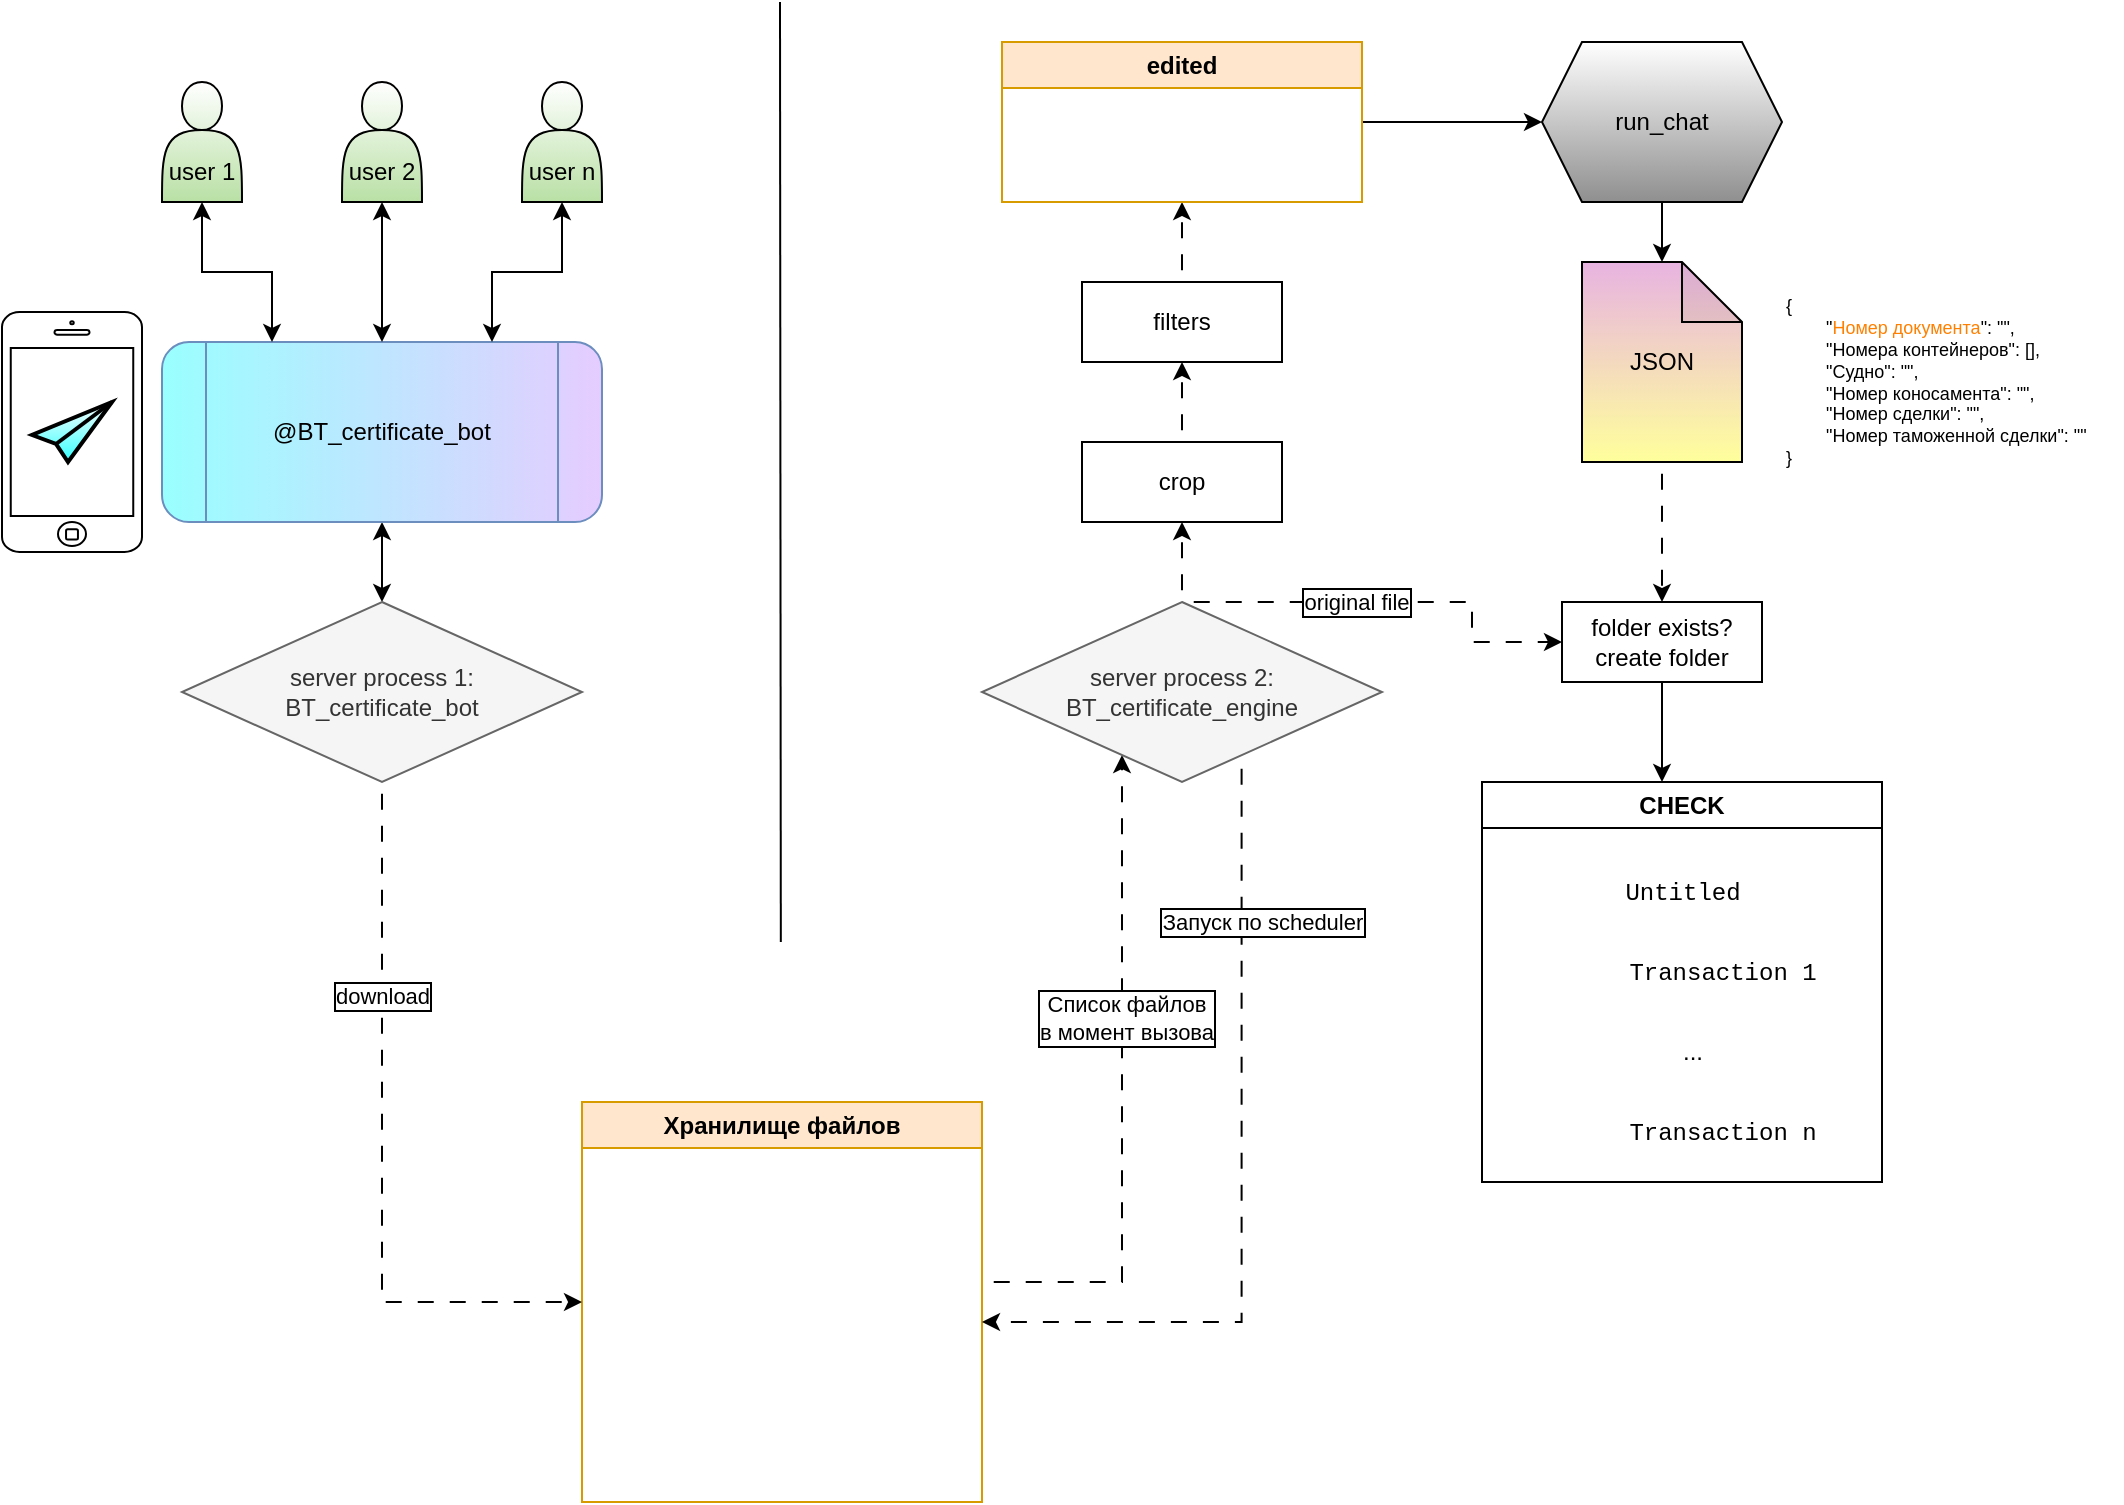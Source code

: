 <mxfile version="24.7.6">
  <diagram name="Страница — 1" id="nFlIvW7RXUWw04aqbfRn">
    <mxGraphModel dx="1434" dy="772" grid="1" gridSize="10" guides="1" tooltips="1" connect="1" arrows="1" fold="1" page="1" pageScale="1" pageWidth="1169" pageHeight="827" math="0" shadow="0">
      <root>
        <mxCell id="0" />
        <mxCell id="1" parent="0" />
        <mxCell id="kq3kGYvFlhLmw1rVurGL-52" value="" style="html=1;verticalLabelPosition=bottom;labelBackgroundColor=#ffffff;verticalAlign=top;shadow=0;dashed=0;strokeWidth=1;shape=mxgraph.ios7.misc.iphone;strokeColor=#000000;" vertex="1" parent="1">
          <mxGeometry x="100" y="195" width="70" height="120" as="geometry" />
        </mxCell>
        <mxCell id="kq3kGYvFlhLmw1rVurGL-1" value="" style="endArrow=none;html=1;rounded=0;" edge="1" parent="1">
          <mxGeometry width="50" height="50" relative="1" as="geometry">
            <mxPoint x="489.41" y="510" as="sourcePoint" />
            <mxPoint x="489" y="40" as="targetPoint" />
          </mxGeometry>
        </mxCell>
        <mxCell id="kq3kGYvFlhLmw1rVurGL-22" style="edgeStyle=orthogonalEdgeStyle;rounded=0;orthogonalLoop=1;jettySize=auto;html=1;flowAnimation=1;" edge="1" parent="1" target="kq3kGYvFlhLmw1rVurGL-16">
          <mxGeometry relative="1" as="geometry">
            <mxPoint x="590" y="680" as="sourcePoint" />
            <mxPoint x="670" y="440" as="targetPoint" />
            <Array as="points">
              <mxPoint x="660" y="680" />
            </Array>
          </mxGeometry>
        </mxCell>
        <mxCell id="kq3kGYvFlhLmw1rVurGL-23" value="Список файлов&lt;div&gt;в момент вызова&lt;/div&gt;" style="edgeLabel;html=1;align=center;verticalAlign=middle;resizable=0;points=[];labelBorderColor=default;" vertex="1" connectable="0" parent="kq3kGYvFlhLmw1rVurGL-22">
          <mxGeometry x="0.214" y="-2" relative="1" as="geometry">
            <mxPoint as="offset" />
          </mxGeometry>
        </mxCell>
        <mxCell id="kq3kGYvFlhLmw1rVurGL-2" value="Хранилище файлов" style="swimlane;whiteSpace=wrap;html=1;fillColor=#ffe6cc;strokeColor=#d79b00;" vertex="1" parent="1">
          <mxGeometry x="390" y="590" width="200" height="200" as="geometry" />
        </mxCell>
        <mxCell id="kq3kGYvFlhLmw1rVurGL-6" style="edgeStyle=orthogonalEdgeStyle;rounded=0;orthogonalLoop=1;jettySize=auto;html=1;entryX=0.5;entryY=0;entryDx=0;entryDy=0;startArrow=classic;startFill=1;" edge="1" parent="1" source="kq3kGYvFlhLmw1rVurGL-3" target="kq3kGYvFlhLmw1rVurGL-4">
          <mxGeometry relative="1" as="geometry" />
        </mxCell>
        <mxCell id="kq3kGYvFlhLmw1rVurGL-3" value="&lt;div&gt;&lt;span style=&quot;background-color: initial;&quot;&gt;@BT_certificate_bot&lt;/span&gt;&lt;br&gt;&lt;/div&gt;" style="shape=process;whiteSpace=wrap;html=1;backgroundOutline=1;fillColor=#E5CCFF;strokeColor=#6c8ebf;gradientColor=#99FFFF;gradientDirection=west;rounded=1;" vertex="1" parent="1">
          <mxGeometry x="180" y="210" width="220" height="90" as="geometry" />
        </mxCell>
        <mxCell id="kq3kGYvFlhLmw1rVurGL-14" style="edgeStyle=orthogonalEdgeStyle;rounded=0;orthogonalLoop=1;jettySize=auto;html=1;entryX=0;entryY=0.5;entryDx=0;entryDy=0;flowAnimation=1;" edge="1" parent="1" source="kq3kGYvFlhLmw1rVurGL-4" target="kq3kGYvFlhLmw1rVurGL-2">
          <mxGeometry relative="1" as="geometry" />
        </mxCell>
        <mxCell id="kq3kGYvFlhLmw1rVurGL-18" value="download" style="edgeLabel;html=1;align=center;verticalAlign=middle;resizable=0;points=[];labelBorderColor=default;" vertex="1" connectable="0" parent="kq3kGYvFlhLmw1rVurGL-14">
          <mxGeometry x="-0.406" relative="1" as="geometry">
            <mxPoint as="offset" />
          </mxGeometry>
        </mxCell>
        <mxCell id="kq3kGYvFlhLmw1rVurGL-4" value="&lt;div&gt;server process 1:&lt;/div&gt;BT_certificate_bot" style="rhombus;whiteSpace=wrap;html=1;fillColor=#f5f5f5;fontColor=#333333;strokeColor=#666666;" vertex="1" parent="1">
          <mxGeometry x="190" y="340" width="200" height="90" as="geometry" />
        </mxCell>
        <mxCell id="kq3kGYvFlhLmw1rVurGL-11" style="edgeStyle=orthogonalEdgeStyle;rounded=0;orthogonalLoop=1;jettySize=auto;html=1;entryX=0.5;entryY=0;entryDx=0;entryDy=0;startArrow=classic;startFill=1;flowAnimation=0;" edge="1" parent="1" source="kq3kGYvFlhLmw1rVurGL-7" target="kq3kGYvFlhLmw1rVurGL-3">
          <mxGeometry relative="1" as="geometry" />
        </mxCell>
        <mxCell id="kq3kGYvFlhLmw1rVurGL-7" value="&lt;div&gt;&lt;br&gt;&lt;/div&gt;&lt;div&gt;&lt;br&gt;&lt;/div&gt;&lt;div&gt;user 2&lt;/div&gt;" style="shape=actor;whiteSpace=wrap;html=1;gradientColor=#B9E0A5;" vertex="1" parent="1">
          <mxGeometry x="270" y="80" width="40" height="60" as="geometry" />
        </mxCell>
        <mxCell id="kq3kGYvFlhLmw1rVurGL-12" style="edgeStyle=orthogonalEdgeStyle;rounded=0;orthogonalLoop=1;jettySize=auto;html=1;entryX=0.75;entryY=0;entryDx=0;entryDy=0;startArrow=classic;startFill=1;flowAnimation=0;" edge="1" parent="1" source="kq3kGYvFlhLmw1rVurGL-8" target="kq3kGYvFlhLmw1rVurGL-3">
          <mxGeometry relative="1" as="geometry" />
        </mxCell>
        <mxCell id="kq3kGYvFlhLmw1rVurGL-8" value="&lt;div&gt;&lt;br&gt;&lt;/div&gt;&lt;div&gt;&lt;br&gt;&lt;/div&gt;&lt;div&gt;user n&lt;/div&gt;" style="shape=actor;whiteSpace=wrap;html=1;gradientColor=#B9E0A5;" vertex="1" parent="1">
          <mxGeometry x="360" y="80" width="40" height="60" as="geometry" />
        </mxCell>
        <mxCell id="kq3kGYvFlhLmw1rVurGL-10" style="edgeStyle=orthogonalEdgeStyle;rounded=0;orthogonalLoop=1;jettySize=auto;html=1;entryX=0.25;entryY=0;entryDx=0;entryDy=0;startArrow=classic;startFill=1;flowAnimation=0;" edge="1" parent="1" source="kq3kGYvFlhLmw1rVurGL-9" target="kq3kGYvFlhLmw1rVurGL-3">
          <mxGeometry relative="1" as="geometry" />
        </mxCell>
        <mxCell id="kq3kGYvFlhLmw1rVurGL-9" value="&lt;div&gt;&lt;br&gt;&lt;/div&gt;&lt;div&gt;&lt;br&gt;&lt;/div&gt;&lt;div&gt;user 1&lt;/div&gt;" style="shape=actor;whiteSpace=wrap;html=1;gradientColor=#B9E0A5;" vertex="1" parent="1">
          <mxGeometry x="180" y="80" width="40" height="60" as="geometry" />
        </mxCell>
        <mxCell id="kq3kGYvFlhLmw1rVurGL-20" style="edgeStyle=orthogonalEdgeStyle;rounded=0;orthogonalLoop=1;jettySize=auto;html=1;flowAnimation=1;exitX=0.649;exitY=0.861;exitDx=0;exitDy=0;exitPerimeter=0;" edge="1" parent="1" source="kq3kGYvFlhLmw1rVurGL-16">
          <mxGeometry relative="1" as="geometry">
            <mxPoint x="720" y="460" as="sourcePoint" />
            <mxPoint x="590" y="700" as="targetPoint" />
            <Array as="points">
              <mxPoint x="720" y="700" />
            </Array>
          </mxGeometry>
        </mxCell>
        <mxCell id="kq3kGYvFlhLmw1rVurGL-21" value="Запуск по scheduler" style="edgeLabel;html=1;align=center;verticalAlign=middle;resizable=0;points=[];labelBorderColor=default;" vertex="1" connectable="0" parent="kq3kGYvFlhLmw1rVurGL-20">
          <mxGeometry x="-0.323" y="-2" relative="1" as="geometry">
            <mxPoint x="12" y="-57" as="offset" />
          </mxGeometry>
        </mxCell>
        <mxCell id="kq3kGYvFlhLmw1rVurGL-25" style="edgeStyle=orthogonalEdgeStyle;rounded=0;orthogonalLoop=1;jettySize=auto;html=1;entryX=0.5;entryY=1;entryDx=0;entryDy=0;flowAnimation=1;" edge="1" parent="1" source="kq3kGYvFlhLmw1rVurGL-16" target="kq3kGYvFlhLmw1rVurGL-24">
          <mxGeometry relative="1" as="geometry" />
        </mxCell>
        <mxCell id="kq3kGYvFlhLmw1rVurGL-39" style="edgeStyle=orthogonalEdgeStyle;rounded=0;orthogonalLoop=1;jettySize=auto;html=1;entryX=0;entryY=0.5;entryDx=0;entryDy=0;exitX=0.5;exitY=0;exitDx=0;exitDy=0;flowAnimation=1;" edge="1" parent="1" source="kq3kGYvFlhLmw1rVurGL-16" target="kq3kGYvFlhLmw1rVurGL-38">
          <mxGeometry relative="1" as="geometry">
            <Array as="points">
              <mxPoint x="835" y="340" />
              <mxPoint x="835" y="360" />
            </Array>
          </mxGeometry>
        </mxCell>
        <mxCell id="kq3kGYvFlhLmw1rVurGL-40" value="original file" style="edgeLabel;html=1;align=center;verticalAlign=middle;resizable=0;points=[];labelBorderColor=default;" vertex="1" connectable="0" parent="kq3kGYvFlhLmw1rVurGL-39">
          <mxGeometry x="-0.171" relative="1" as="geometry">
            <mxPoint as="offset" />
          </mxGeometry>
        </mxCell>
        <mxCell id="kq3kGYvFlhLmw1rVurGL-16" value="&lt;div&gt;server process 2:&lt;/div&gt;BT_certificate_engine" style="rhombus;whiteSpace=wrap;html=1;fillColor=#f5f5f5;fontColor=#333333;strokeColor=#666666;" vertex="1" parent="1">
          <mxGeometry x="590" y="340" width="200" height="90" as="geometry" />
        </mxCell>
        <mxCell id="kq3kGYvFlhLmw1rVurGL-27" style="edgeStyle=orthogonalEdgeStyle;rounded=0;orthogonalLoop=1;jettySize=auto;html=1;entryX=0.5;entryY=1;entryDx=0;entryDy=0;flowAnimation=1;" edge="1" parent="1" source="kq3kGYvFlhLmw1rVurGL-24" target="kq3kGYvFlhLmw1rVurGL-26">
          <mxGeometry relative="1" as="geometry" />
        </mxCell>
        <mxCell id="kq3kGYvFlhLmw1rVurGL-24" value="crop" style="rounded=0;whiteSpace=wrap;html=1;" vertex="1" parent="1">
          <mxGeometry x="640" y="260" width="100" height="40" as="geometry" />
        </mxCell>
        <mxCell id="kq3kGYvFlhLmw1rVurGL-29" style="edgeStyle=orthogonalEdgeStyle;rounded=0;orthogonalLoop=1;jettySize=auto;html=1;entryX=0.5;entryY=1;entryDx=0;entryDy=0;flowAnimation=1;" edge="1" parent="1" source="kq3kGYvFlhLmw1rVurGL-26" target="kq3kGYvFlhLmw1rVurGL-28">
          <mxGeometry relative="1" as="geometry" />
        </mxCell>
        <mxCell id="kq3kGYvFlhLmw1rVurGL-26" value="filters" style="rounded=0;whiteSpace=wrap;html=1;" vertex="1" parent="1">
          <mxGeometry x="640" y="180" width="100" height="40" as="geometry" />
        </mxCell>
        <mxCell id="kq3kGYvFlhLmw1rVurGL-31" style="edgeStyle=orthogonalEdgeStyle;rounded=0;orthogonalLoop=1;jettySize=auto;html=1;entryX=0;entryY=0.5;entryDx=0;entryDy=0;" edge="1" parent="1" source="kq3kGYvFlhLmw1rVurGL-28" target="kq3kGYvFlhLmw1rVurGL-30">
          <mxGeometry relative="1" as="geometry" />
        </mxCell>
        <mxCell id="kq3kGYvFlhLmw1rVurGL-28" value="edited" style="swimlane;whiteSpace=wrap;html=1;fillColor=#ffe6cc;strokeColor=#d79b00;" vertex="1" parent="1">
          <mxGeometry x="600" y="60" width="180" height="80" as="geometry" />
        </mxCell>
        <mxCell id="kq3kGYvFlhLmw1rVurGL-30" value="run_chat" style="shape=hexagon;perimeter=hexagonPerimeter2;whiteSpace=wrap;html=1;fixedSize=1;gradientColor=#8F8F8F;" vertex="1" parent="1">
          <mxGeometry x="870" y="60" width="120" height="80" as="geometry" />
        </mxCell>
        <mxCell id="kq3kGYvFlhLmw1rVurGL-37" style="edgeStyle=orthogonalEdgeStyle;rounded=0;orthogonalLoop=1;jettySize=auto;html=1;entryX=0.5;entryY=0;entryDx=0;entryDy=0;flowAnimation=1;" edge="1" parent="1" source="kq3kGYvFlhLmw1rVurGL-32" target="kq3kGYvFlhLmw1rVurGL-38">
          <mxGeometry relative="1" as="geometry">
            <mxPoint x="930" y="330" as="targetPoint" />
          </mxGeometry>
        </mxCell>
        <mxCell id="kq3kGYvFlhLmw1rVurGL-32" value="JSON" style="shape=note;whiteSpace=wrap;html=1;backgroundOutline=1;darkOpacity=0.05;gradientColor=#FFFF9C;fillColor=#E8B3E1;" vertex="1" parent="1">
          <mxGeometry x="890" y="170" width="80" height="100" as="geometry" />
        </mxCell>
        <mxCell id="kq3kGYvFlhLmw1rVurGL-34" value="&lt;div style=&quot;font-size: 9px;&quot;&gt;&lt;font style=&quot;font-size: 9px;&quot;&gt;{&lt;/font&gt;&lt;/div&gt;&lt;div style=&quot;font-size: 9px;&quot;&gt;&lt;span style=&quot;white-space-collapse: collapse;&quot;&gt;&lt;font style=&quot;font-size: 9px;&quot;&gt;&lt;span style=&quot;white-space-collapse: preserve;&quot;&gt;&#x9;&lt;/span&gt;&quot;&lt;font color=&quot;#ff8000&quot;&gt;Номер документа&lt;/font&gt;&quot;: &quot;&quot;,&lt;/font&gt;&lt;/span&gt;&lt;/div&gt;&lt;div style=&quot;font-size: 9px;&quot;&gt;&lt;span style=&quot;white-space-collapse: collapse;&quot;&gt;&lt;font style=&quot;font-size: 9px;&quot;&gt;&lt;span style=&quot;white-space-collapse: preserve;&quot;&gt;&#x9;&lt;/span&gt;&quot;Номера контейнеров&quot;: [],&lt;/font&gt;&lt;/span&gt;&lt;/div&gt;&lt;div style=&quot;font-size: 9px;&quot;&gt;&lt;span style=&quot;white-space-collapse: collapse;&quot;&gt;&lt;font style=&quot;font-size: 9px;&quot;&gt;&lt;span style=&quot;white-space-collapse: preserve;&quot;&gt;&#x9;&lt;/span&gt;&quot;Судно&quot;: &quot;&quot;,&lt;/font&gt;&lt;/span&gt;&lt;/div&gt;&lt;div style=&quot;font-size: 9px;&quot;&gt;&lt;span style=&quot;white-space-collapse: collapse;&quot;&gt;&lt;font style=&quot;font-size: 9px;&quot;&gt;&lt;span style=&quot;white-space-collapse: preserve;&quot;&gt;&#x9;&lt;/span&gt;&quot;Номер коносамента&quot;: &quot;&quot;,&lt;/font&gt;&lt;/span&gt;&lt;/div&gt;&lt;div style=&quot;font-size: 9px;&quot;&gt;&lt;span style=&quot;white-space-collapse: collapse;&quot;&gt;&lt;font style=&quot;font-size: 9px;&quot;&gt;&lt;span style=&quot;white-space-collapse: preserve;&quot;&gt;&#x9;&lt;/span&gt;&quot;Номер сделки&quot;: &quot;&quot;,&lt;/font&gt;&lt;/span&gt;&lt;/div&gt;&lt;div style=&quot;font-size: 9px;&quot;&gt;&lt;span style=&quot;white-space-collapse: collapse;&quot;&gt;&lt;font style=&quot;font-size: 9px;&quot;&gt;&lt;span style=&quot;white-space-collapse: preserve;&quot;&gt;&#x9;&lt;/span&gt;&quot;Номер таможенной сделки&quot;: &quot;&quot;&lt;/font&gt;&lt;/span&gt;&lt;/div&gt;&lt;div style=&quot;font-size: 9px;&quot;&gt;&lt;font style=&quot;font-size: 9px;&quot;&gt;}&lt;/font&gt;&lt;/div&gt;" style="text;html=1;align=left;verticalAlign=middle;resizable=0;points=[];autosize=1;strokeColor=none;fillColor=none;glass=0;rounded=0;" vertex="1" parent="1">
          <mxGeometry x="990" y="180" width="170" height="100" as="geometry" />
        </mxCell>
        <mxCell id="kq3kGYvFlhLmw1rVurGL-35" style="edgeStyle=orthogonalEdgeStyle;rounded=0;orthogonalLoop=1;jettySize=auto;html=1;entryX=0.5;entryY=0;entryDx=0;entryDy=0;entryPerimeter=0;" edge="1" parent="1" source="kq3kGYvFlhLmw1rVurGL-30" target="kq3kGYvFlhLmw1rVurGL-32">
          <mxGeometry relative="1" as="geometry" />
        </mxCell>
        <mxCell id="kq3kGYvFlhLmw1rVurGL-41" style="edgeStyle=orthogonalEdgeStyle;rounded=0;orthogonalLoop=1;jettySize=auto;html=1;" edge="1" parent="1" source="kq3kGYvFlhLmw1rVurGL-38">
          <mxGeometry relative="1" as="geometry">
            <mxPoint x="930" y="430.0" as="targetPoint" />
          </mxGeometry>
        </mxCell>
        <mxCell id="kq3kGYvFlhLmw1rVurGL-38" value="folder exists?&lt;div&gt;create folder&lt;/div&gt;" style="rounded=0;whiteSpace=wrap;html=1;" vertex="1" parent="1">
          <mxGeometry x="880" y="340" width="100" height="40" as="geometry" />
        </mxCell>
        <mxCell id="kq3kGYvFlhLmw1rVurGL-43" value="CHECK" style="swimlane;whiteSpace=wrap;html=1;" vertex="1" parent="1">
          <mxGeometry x="840" y="430" width="200" height="200" as="geometry" />
        </mxCell>
        <mxCell id="kq3kGYvFlhLmw1rVurGL-44" value="" style="shape=image;verticalLabelPosition=bottom;labelBackgroundColor=default;verticalAlign=top;aspect=fixed;imageAspect=0;image=https://upload.wikimedia.org/wikipedia/commons/thumb/5/59/OneDrive_Folder_Icon.svg/2048px-OneDrive_Folder_Icon.svg.png;strokeWidth=0.5;" vertex="1" parent="kq3kGYvFlhLmw1rVurGL-43">
          <mxGeometry x="15" y="30" width="50" height="50" as="geometry" />
        </mxCell>
        <mxCell id="kq3kGYvFlhLmw1rVurGL-45" value="&lt;font face=&quot;Courier New&quot;&gt;Untitled&lt;/font&gt;" style="text;html=1;align=center;verticalAlign=middle;resizable=0;points=[];autosize=1;strokeColor=none;fillColor=none;" vertex="1" parent="kq3kGYvFlhLmw1rVurGL-43">
          <mxGeometry x="60" y="40" width="80" height="30" as="geometry" />
        </mxCell>
        <mxCell id="kq3kGYvFlhLmw1rVurGL-46" value="" style="shape=image;verticalLabelPosition=bottom;labelBackgroundColor=default;verticalAlign=top;aspect=fixed;imageAspect=0;image=https://upload.wikimedia.org/wikipedia/commons/thumb/5/59/OneDrive_Folder_Icon.svg/2048px-OneDrive_Folder_Icon.svg.png;strokeWidth=0.5;" vertex="1" parent="kq3kGYvFlhLmw1rVurGL-43">
          <mxGeometry x="15" y="70" width="50" height="50" as="geometry" />
        </mxCell>
        <mxCell id="kq3kGYvFlhLmw1rVurGL-47" value="&lt;font face=&quot;Courier New&quot;&gt;Transaction 1&lt;/font&gt;" style="text;html=1;align=center;verticalAlign=middle;resizable=0;points=[];autosize=1;strokeColor=none;fillColor=none;" vertex="1" parent="kq3kGYvFlhLmw1rVurGL-43">
          <mxGeometry x="60" y="80" width="120" height="30" as="geometry" />
        </mxCell>
        <mxCell id="kq3kGYvFlhLmw1rVurGL-48" value="" style="shape=image;verticalLabelPosition=bottom;labelBackgroundColor=default;verticalAlign=top;aspect=fixed;imageAspect=0;image=https://upload.wikimedia.org/wikipedia/commons/thumb/5/59/OneDrive_Folder_Icon.svg/2048px-OneDrive_Folder_Icon.svg.png;strokeWidth=0.5;" vertex="1" parent="kq3kGYvFlhLmw1rVurGL-43">
          <mxGeometry x="15" y="150" width="50" height="50" as="geometry" />
        </mxCell>
        <mxCell id="kq3kGYvFlhLmw1rVurGL-49" value="&lt;font face=&quot;Courier New&quot;&gt;Transaction n&lt;/font&gt;" style="text;html=1;align=center;verticalAlign=middle;resizable=0;points=[];autosize=1;strokeColor=none;fillColor=none;" vertex="1" parent="kq3kGYvFlhLmw1rVurGL-43">
          <mxGeometry x="60" y="160" width="120" height="30" as="geometry" />
        </mxCell>
        <mxCell id="kq3kGYvFlhLmw1rVurGL-50" value="..." style="text;html=1;align=center;verticalAlign=middle;resizable=0;points=[];autosize=1;strokeColor=none;fillColor=none;" vertex="1" parent="kq3kGYvFlhLmw1rVurGL-43">
          <mxGeometry x="90" y="120" width="30" height="30" as="geometry" />
        </mxCell>
        <mxCell id="kq3kGYvFlhLmw1rVurGL-51" value="" style="html=1;verticalLabelPosition=bottom;align=center;labelBackgroundColor=#ffffff;verticalAlign=top;strokeWidth=2;strokeColor=#000000;shadow=0;dashed=0;shape=mxgraph.ios7.icons.pointer;gradientColor=#33FFFF;" vertex="1" parent="1">
          <mxGeometry x="115" y="240" width="40" height="30" as="geometry" />
        </mxCell>
      </root>
    </mxGraphModel>
  </diagram>
</mxfile>
